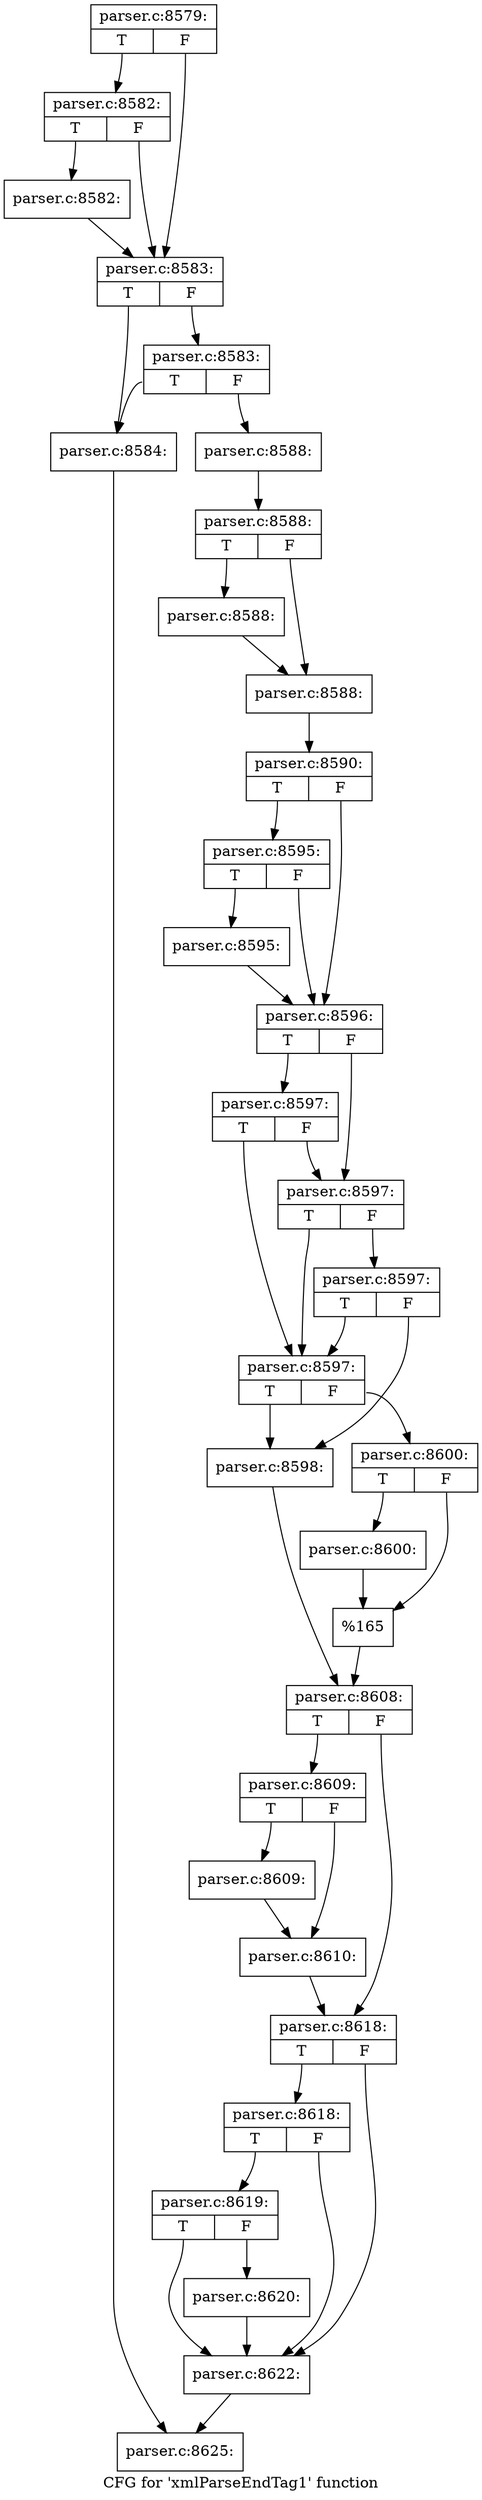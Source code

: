 digraph "CFG for 'xmlParseEndTag1' function" {
	label="CFG for 'xmlParseEndTag1' function";

	Node0x55d73c0f1f80 [shape=record,label="{parser.c:8579:|{<s0>T|<s1>F}}"];
	Node0x55d73c0f1f80:s0 -> Node0x55d73c0f6880;
	Node0x55d73c0f1f80:s1 -> Node0x55d73c0f6830;
	Node0x55d73c0f6880 [shape=record,label="{parser.c:8582:|{<s0>T|<s1>F}}"];
	Node0x55d73c0f6880:s0 -> Node0x55d73c0f67e0;
	Node0x55d73c0f6880:s1 -> Node0x55d73c0f6830;
	Node0x55d73c0f67e0 [shape=record,label="{parser.c:8582:}"];
	Node0x55d73c0f67e0 -> Node0x55d73c0f6830;
	Node0x55d73c0f6830 [shape=record,label="{parser.c:8583:|{<s0>T|<s1>F}}"];
	Node0x55d73c0f6830:s0 -> Node0x55d73c0f7290;
	Node0x55d73c0f6830:s1 -> Node0x55d73c0f7330;
	Node0x55d73c0f7330 [shape=record,label="{parser.c:8583:|{<s0>T|<s1>F}}"];
	Node0x55d73c0f7330:s0 -> Node0x55d73c0f7290;
	Node0x55d73c0f7330:s1 -> Node0x55d73c0f72e0;
	Node0x55d73c0f7290 [shape=record,label="{parser.c:8584:}"];
	Node0x55d73c0f7290 -> Node0x55d73c0f5b00;
	Node0x55d73c0f72e0 [shape=record,label="{parser.c:8588:}"];
	Node0x55d73c0f72e0 -> Node0x55d73c0f83e0;
	Node0x55d73c0f83e0 [shape=record,label="{parser.c:8588:|{<s0>T|<s1>F}}"];
	Node0x55d73c0f83e0:s0 -> Node0x55d73c0f8eb0;
	Node0x55d73c0f83e0:s1 -> Node0x55d73c0f8f00;
	Node0x55d73c0f8eb0 [shape=record,label="{parser.c:8588:}"];
	Node0x55d73c0f8eb0 -> Node0x55d73c0f8f00;
	Node0x55d73c0f8f00 [shape=record,label="{parser.c:8588:}"];
	Node0x55d73c0f8f00 -> Node0x55d73c0f8340;
	Node0x55d73c0f8340 [shape=record,label="{parser.c:8590:|{<s0>T|<s1>F}}"];
	Node0x55d73c0f8340:s0 -> Node0x55d73c0fa0d0;
	Node0x55d73c0f8340:s1 -> Node0x55d73c0fa080;
	Node0x55d73c0fa0d0 [shape=record,label="{parser.c:8595:|{<s0>T|<s1>F}}"];
	Node0x55d73c0fa0d0:s0 -> Node0x55d73c0f8390;
	Node0x55d73c0fa0d0:s1 -> Node0x55d73c0fa080;
	Node0x55d73c0f8390 [shape=record,label="{parser.c:8595:}"];
	Node0x55d73c0f8390 -> Node0x55d73c0fa080;
	Node0x55d73c0fa080 [shape=record,label="{parser.c:8596:|{<s0>T|<s1>F}}"];
	Node0x55d73c0fa080:s0 -> Node0x55d73c0faf90;
	Node0x55d73c0fa080:s1 -> Node0x55d73c0faf40;
	Node0x55d73c0faf90 [shape=record,label="{parser.c:8597:|{<s0>T|<s1>F}}"];
	Node0x55d73c0faf90:s0 -> Node0x55d73c0fae40;
	Node0x55d73c0faf90:s1 -> Node0x55d73c0faf40;
	Node0x55d73c0faf40 [shape=record,label="{parser.c:8597:|{<s0>T|<s1>F}}"];
	Node0x55d73c0faf40:s0 -> Node0x55d73c0fae40;
	Node0x55d73c0faf40:s1 -> Node0x55d73c0faec0;
	Node0x55d73c0faec0 [shape=record,label="{parser.c:8597:|{<s0>T|<s1>F}}"];
	Node0x55d73c0faec0:s0 -> Node0x55d73c0fae40;
	Node0x55d73c0faec0:s1 -> Node0x55d73c0fad50;
	Node0x55d73c0fae40 [shape=record,label="{parser.c:8597:|{<s0>T|<s1>F}}"];
	Node0x55d73c0fae40:s0 -> Node0x55d73c0fad50;
	Node0x55d73c0fae40:s1 -> Node0x55d73c0fadf0;
	Node0x55d73c0fad50 [shape=record,label="{parser.c:8598:}"];
	Node0x55d73c0fad50 -> Node0x55d73c0fada0;
	Node0x55d73c0fadf0 [shape=record,label="{parser.c:8600:|{<s0>T|<s1>F}}"];
	Node0x55d73c0fadf0:s0 -> Node0x55d73c0fd280;
	Node0x55d73c0fadf0:s1 -> Node0x55d73c0fd2d0;
	Node0x55d73c0fd280 [shape=record,label="{parser.c:8600:}"];
	Node0x55d73c0fd280 -> Node0x55d73c0fd2d0;
	Node0x55d73c0fd2d0 [shape=record,label="{%165}"];
	Node0x55d73c0fd2d0 -> Node0x55d73c0fada0;
	Node0x55d73c0fada0 [shape=record,label="{parser.c:8608:|{<s0>T|<s1>F}}"];
	Node0x55d73c0fada0:s0 -> Node0x55d73c0fdb40;
	Node0x55d73c0fada0:s1 -> Node0x55d73c0fdb90;
	Node0x55d73c0fdb40 [shape=record,label="{parser.c:8609:|{<s0>T|<s1>F}}"];
	Node0x55d73c0fdb40:s0 -> Node0x55d73c0fdfc0;
	Node0x55d73c0fdb40:s1 -> Node0x55d73c0fe010;
	Node0x55d73c0fdfc0 [shape=record,label="{parser.c:8609:}"];
	Node0x55d73c0fdfc0 -> Node0x55d73c0fe010;
	Node0x55d73c0fe010 [shape=record,label="{parser.c:8610:}"];
	Node0x55d73c0fe010 -> Node0x55d73c0fdb90;
	Node0x55d73c0fdb90 [shape=record,label="{parser.c:8618:|{<s0>T|<s1>F}}"];
	Node0x55d73c0fdb90:s0 -> Node0x55d73c0feee0;
	Node0x55d73c0fdb90:s1 -> Node0x55d73c0fee10;
	Node0x55d73c0feee0 [shape=record,label="{parser.c:8618:|{<s0>T|<s1>F}}"];
	Node0x55d73c0feee0:s0 -> Node0x55d73c0fee60;
	Node0x55d73c0feee0:s1 -> Node0x55d73c0fee10;
	Node0x55d73c0fee60 [shape=record,label="{parser.c:8619:|{<s0>T|<s1>F}}"];
	Node0x55d73c0fee60:s0 -> Node0x55d73c0fee10;
	Node0x55d73c0fee60:s1 -> Node0x55d73c0fedc0;
	Node0x55d73c0fedc0 [shape=record,label="{parser.c:8620:}"];
	Node0x55d73c0fedc0 -> Node0x55d73c0fee10;
	Node0x55d73c0fee10 [shape=record,label="{parser.c:8622:}"];
	Node0x55d73c0fee10 -> Node0x55d73c0f5b00;
	Node0x55d73c0f5b00 [shape=record,label="{parser.c:8625:}"];
}

